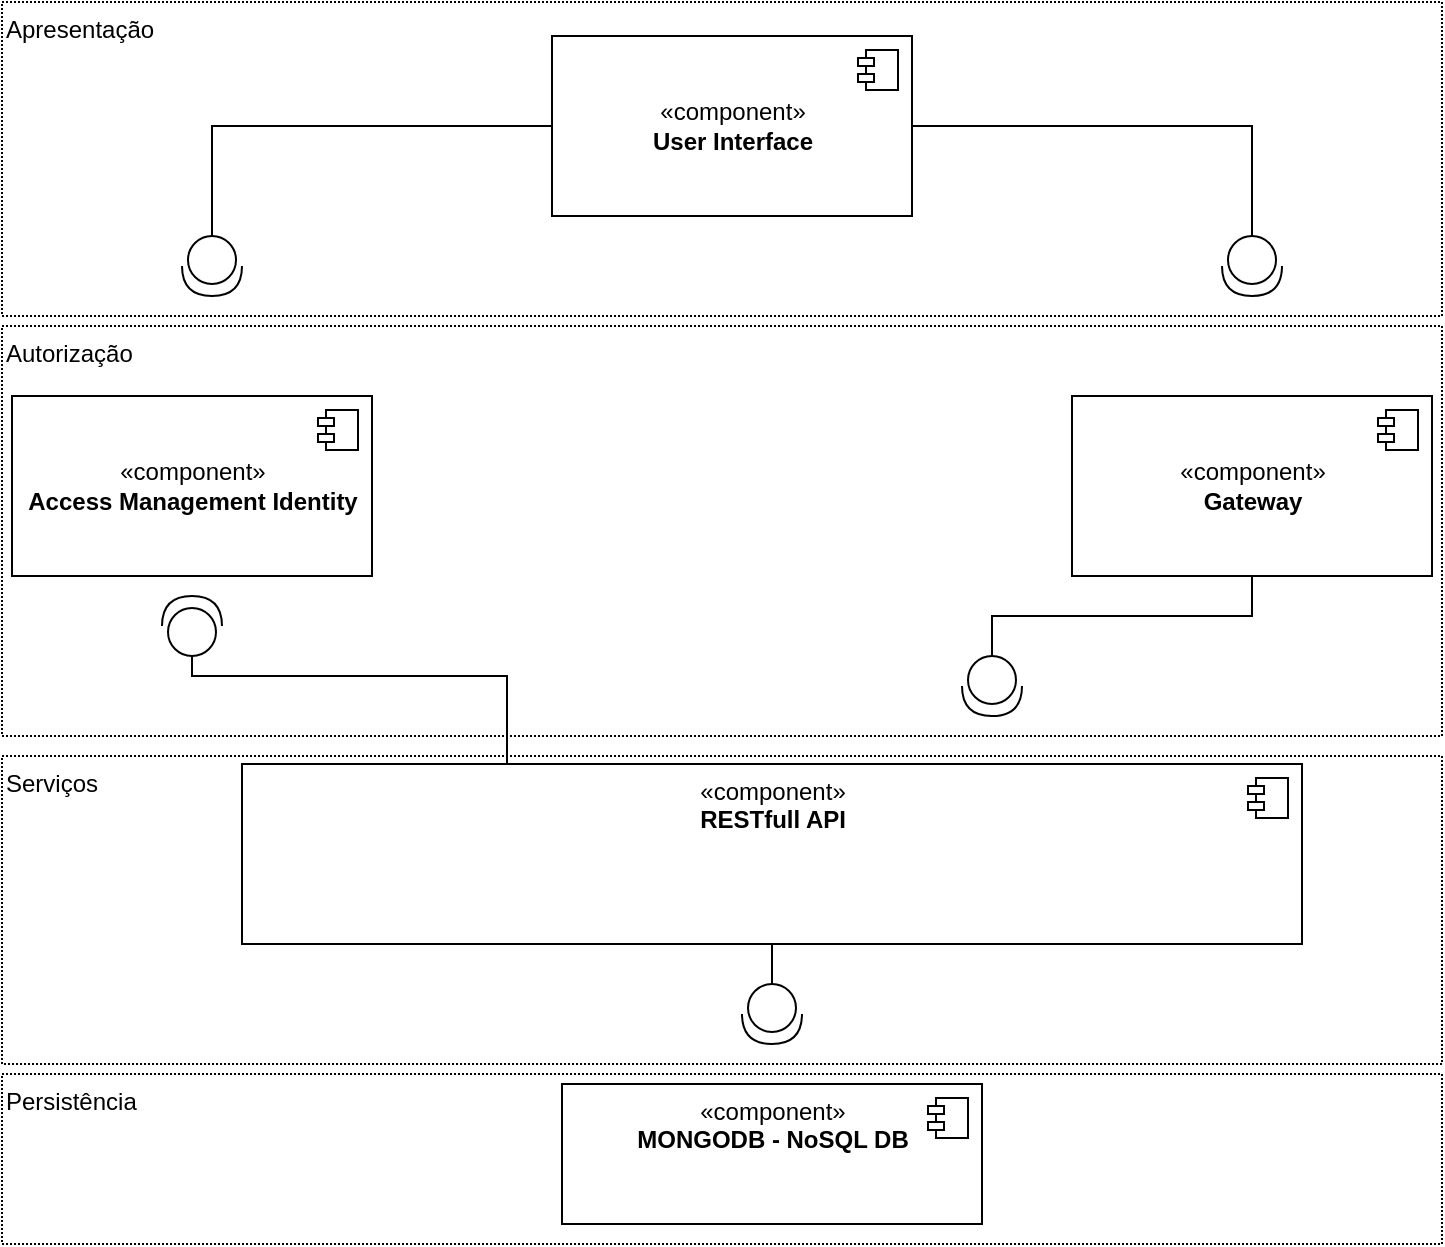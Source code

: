 <mxfile version="14.5.10" type="github">
  <diagram id="gN8oetnua4vg0Bw-Pa1U" name="Page-1">
    <mxGraphModel dx="1422" dy="762" grid="1" gridSize="10" guides="1" tooltips="1" connect="1" arrows="1" fold="1" page="1" pageScale="1" pageWidth="850" pageHeight="1100" math="0" shadow="0">
      <root>
        <mxCell id="0" />
        <mxCell id="1" parent="0" />
        <mxCell id="9_afUBEBfSgQj1lMBLLO-29" value="Serviços" style="rounded=0;whiteSpace=wrap;html=1;fillColor=none;strokeWidth=1;dashed=1;dashPattern=1 1;align=left;verticalAlign=top;" vertex="1" parent="1">
          <mxGeometry x="60" y="470" width="720" height="154" as="geometry" />
        </mxCell>
        <mxCell id="9_afUBEBfSgQj1lMBLLO-28" value="Autorização" style="rounded=0;whiteSpace=wrap;html=1;fillColor=none;strokeWidth=1;dashed=1;dashPattern=1 1;align=left;verticalAlign=top;" vertex="1" parent="1">
          <mxGeometry x="60" y="255" width="720" height="205" as="geometry" />
        </mxCell>
        <mxCell id="9_afUBEBfSgQj1lMBLLO-27" value="Apresentação" style="rounded=0;whiteSpace=wrap;html=1;fillColor=none;strokeWidth=1;dashed=1;dashPattern=1 1;align=left;verticalAlign=top;" vertex="1" parent="1">
          <mxGeometry x="60" y="93" width="720" height="157" as="geometry" />
        </mxCell>
        <mxCell id="9_afUBEBfSgQj1lMBLLO-11" style="edgeStyle=orthogonalEdgeStyle;rounded=0;orthogonalLoop=1;jettySize=auto;html=1;endArrow=none;endFill=0;" edge="1" parent="1" source="9_afUBEBfSgQj1lMBLLO-1" target="9_afUBEBfSgQj1lMBLLO-10">
          <mxGeometry relative="1" as="geometry" />
        </mxCell>
        <mxCell id="9_afUBEBfSgQj1lMBLLO-1" value="«component»&lt;br&gt;&lt;b&gt;User Interface&lt;/b&gt;" style="html=1;dropTarget=0;" vertex="1" parent="1">
          <mxGeometry x="335" y="110" width="180" height="90" as="geometry" />
        </mxCell>
        <mxCell id="9_afUBEBfSgQj1lMBLLO-2" value="" style="shape=module;jettyWidth=8;jettyHeight=4;" vertex="1" parent="9_afUBEBfSgQj1lMBLLO-1">
          <mxGeometry x="1" width="20" height="20" relative="1" as="geometry">
            <mxPoint x="-27" y="7" as="offset" />
          </mxGeometry>
        </mxCell>
        <mxCell id="9_afUBEBfSgQj1lMBLLO-3" value="«component»&lt;br&gt;&lt;b&gt;Gateway&lt;/b&gt;" style="html=1;dropTarget=0;" vertex="1" parent="1">
          <mxGeometry x="595" y="290" width="180" height="90" as="geometry" />
        </mxCell>
        <mxCell id="9_afUBEBfSgQj1lMBLLO-4" value="" style="shape=module;jettyWidth=8;jettyHeight=4;" vertex="1" parent="9_afUBEBfSgQj1lMBLLO-3">
          <mxGeometry x="1" width="20" height="20" relative="1" as="geometry">
            <mxPoint x="-27" y="7" as="offset" />
          </mxGeometry>
        </mxCell>
        <mxCell id="9_afUBEBfSgQj1lMBLLO-5" value="«component»&lt;br&gt;&lt;b&gt;Access Management Identity&lt;/b&gt;" style="html=1;dropTarget=0;" vertex="1" parent="1">
          <mxGeometry x="65" y="290" width="180" height="90" as="geometry" />
        </mxCell>
        <mxCell id="9_afUBEBfSgQj1lMBLLO-6" value="" style="shape=module;jettyWidth=8;jettyHeight=4;" vertex="1" parent="9_afUBEBfSgQj1lMBLLO-5">
          <mxGeometry x="1" width="20" height="20" relative="1" as="geometry">
            <mxPoint x="-27" y="7" as="offset" />
          </mxGeometry>
        </mxCell>
        <mxCell id="9_afUBEBfSgQj1lMBLLO-7" value="«component»&lt;br&gt;&lt;b&gt;RESTfull API&lt;/b&gt;" style="html=1;dropTarget=0;align=center;verticalAlign=top;" vertex="1" parent="1">
          <mxGeometry x="180" y="474" width="530" height="90" as="geometry" />
        </mxCell>
        <mxCell id="9_afUBEBfSgQj1lMBLLO-8" value="" style="shape=module;jettyWidth=8;jettyHeight=4;" vertex="1" parent="9_afUBEBfSgQj1lMBLLO-7">
          <mxGeometry x="1" width="20" height="20" relative="1" as="geometry">
            <mxPoint x="-27" y="7" as="offset" />
          </mxGeometry>
        </mxCell>
        <mxCell id="9_afUBEBfSgQj1lMBLLO-10" value="" style="shape=providedRequiredInterface;html=1;verticalLabelPosition=bottom;rotation=90;" vertex="1" parent="1">
          <mxGeometry x="150" y="210" width="30" height="30" as="geometry" />
        </mxCell>
        <mxCell id="9_afUBEBfSgQj1lMBLLO-12" value="" style="shape=providedRequiredInterface;html=1;verticalLabelPosition=bottom;rotation=90;" vertex="1" parent="1">
          <mxGeometry x="670" y="210" width="30" height="30" as="geometry" />
        </mxCell>
        <mxCell id="9_afUBEBfSgQj1lMBLLO-13" style="edgeStyle=orthogonalEdgeStyle;rounded=0;orthogonalLoop=1;jettySize=auto;html=1;endArrow=none;endFill=0;exitX=1;exitY=0.5;exitDx=0;exitDy=0;" edge="1" target="9_afUBEBfSgQj1lMBLLO-12" parent="1" source="9_afUBEBfSgQj1lMBLLO-1">
          <mxGeometry relative="1" as="geometry">
            <mxPoint x="870" y="155" as="sourcePoint" />
            <Array as="points">
              <mxPoint x="685" y="155" />
            </Array>
          </mxGeometry>
        </mxCell>
        <mxCell id="9_afUBEBfSgQj1lMBLLO-15" style="edgeStyle=orthogonalEdgeStyle;rounded=0;orthogonalLoop=1;jettySize=auto;html=1;endArrow=none;endFill=0;exitX=0.5;exitY=1;exitDx=0;exitDy=0;entryX=0;entryY=0.5;entryDx=0;entryDy=0;entryPerimeter=0;" edge="1" target="9_afUBEBfSgQj1lMBLLO-16" parent="1" source="9_afUBEBfSgQj1lMBLLO-3">
          <mxGeometry relative="1" as="geometry">
            <mxPoint x="520" y="105" as="sourcePoint" />
            <Array as="points">
              <mxPoint x="685" y="400" />
              <mxPoint x="555" y="400" />
            </Array>
          </mxGeometry>
        </mxCell>
        <mxCell id="9_afUBEBfSgQj1lMBLLO-16" value="" style="shape=providedRequiredInterface;html=1;verticalLabelPosition=bottom;rotation=90;" vertex="1" parent="1">
          <mxGeometry x="540" y="420" width="30" height="30" as="geometry" />
        </mxCell>
        <mxCell id="9_afUBEBfSgQj1lMBLLO-19" value="" style="shape=providedRequiredInterface;html=1;verticalLabelPosition=bottom;rotation=-90;" vertex="1" parent="1">
          <mxGeometry x="140" y="390" width="30" height="30" as="geometry" />
        </mxCell>
        <mxCell id="9_afUBEBfSgQj1lMBLLO-20" style="edgeStyle=orthogonalEdgeStyle;rounded=0;orthogonalLoop=1;jettySize=auto;html=1;endArrow=none;endFill=0;exitX=0.25;exitY=0;exitDx=0;exitDy=0;entryX=0;entryY=0.5;entryDx=0;entryDy=0;entryPerimeter=0;" edge="1" parent="1" source="9_afUBEBfSgQj1lMBLLO-7" target="9_afUBEBfSgQj1lMBLLO-19">
          <mxGeometry relative="1" as="geometry">
            <mxPoint x="455" y="280" as="sourcePoint" />
            <mxPoint x="330" y="450" as="targetPoint" />
            <Array as="points">
              <mxPoint x="313" y="430" />
              <mxPoint x="155" y="430" />
            </Array>
          </mxGeometry>
        </mxCell>
        <mxCell id="9_afUBEBfSgQj1lMBLLO-21" value="«component»&lt;br&gt;&lt;b&gt;MONGODB - NoSQL DB&lt;/b&gt;" style="html=1;dropTarget=0;align=center;verticalAlign=top;" vertex="1" parent="1">
          <mxGeometry x="340" y="634" width="210" height="70" as="geometry" />
        </mxCell>
        <mxCell id="9_afUBEBfSgQj1lMBLLO-22" value="" style="shape=module;jettyWidth=8;jettyHeight=4;" vertex="1" parent="9_afUBEBfSgQj1lMBLLO-21">
          <mxGeometry x="1" width="20" height="20" relative="1" as="geometry">
            <mxPoint x="-27" y="7" as="offset" />
          </mxGeometry>
        </mxCell>
        <mxCell id="9_afUBEBfSgQj1lMBLLO-23" style="edgeStyle=orthogonalEdgeStyle;rounded=0;orthogonalLoop=1;jettySize=auto;html=1;endArrow=none;endFill=0;exitX=0.5;exitY=1;exitDx=0;exitDy=0;entryX=0;entryY=0.5;entryDx=0;entryDy=0;entryPerimeter=0;" edge="1" target="9_afUBEBfSgQj1lMBLLO-24" parent="1" source="9_afUBEBfSgQj1lMBLLO-7">
          <mxGeometry relative="1" as="geometry">
            <mxPoint x="550" y="714" as="sourcePoint" />
            <Array as="points">
              <mxPoint x="445" y="594" />
            </Array>
          </mxGeometry>
        </mxCell>
        <mxCell id="9_afUBEBfSgQj1lMBLLO-24" value="" style="shape=providedRequiredInterface;html=1;verticalLabelPosition=bottom;rotation=90;" vertex="1" parent="1">
          <mxGeometry x="430" y="584" width="30" height="30" as="geometry" />
        </mxCell>
        <mxCell id="9_afUBEBfSgQj1lMBLLO-30" value="Persistência" style="rounded=0;whiteSpace=wrap;html=1;fillColor=none;strokeWidth=1;dashed=1;dashPattern=1 1;align=left;verticalAlign=top;" vertex="1" parent="1">
          <mxGeometry x="60" y="629" width="720" height="85" as="geometry" />
        </mxCell>
      </root>
    </mxGraphModel>
  </diagram>
</mxfile>
